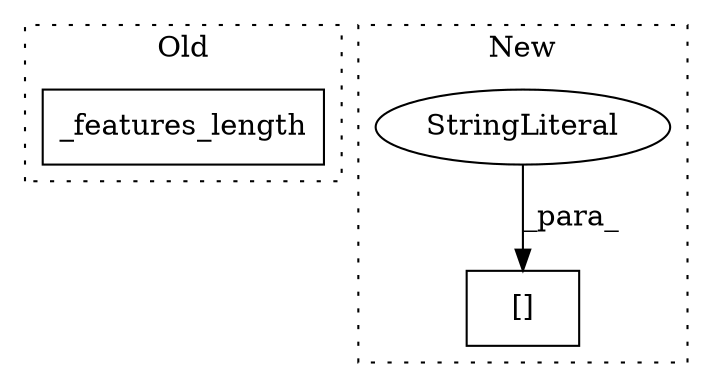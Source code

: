 digraph G {
subgraph cluster0 {
1 [label="_features_length" a="32" s="2657,2682" l="17,1" shape="box"];
label = "Old";
style="dotted";
}
subgraph cluster1 {
2 [label="[]" a="2" s="2894,2909" l="7,1" shape="box"];
3 [label="StringLiteral" a="45" s="2901" l="8" shape="ellipse"];
label = "New";
style="dotted";
}
3 -> 2 [label="_para_"];
}